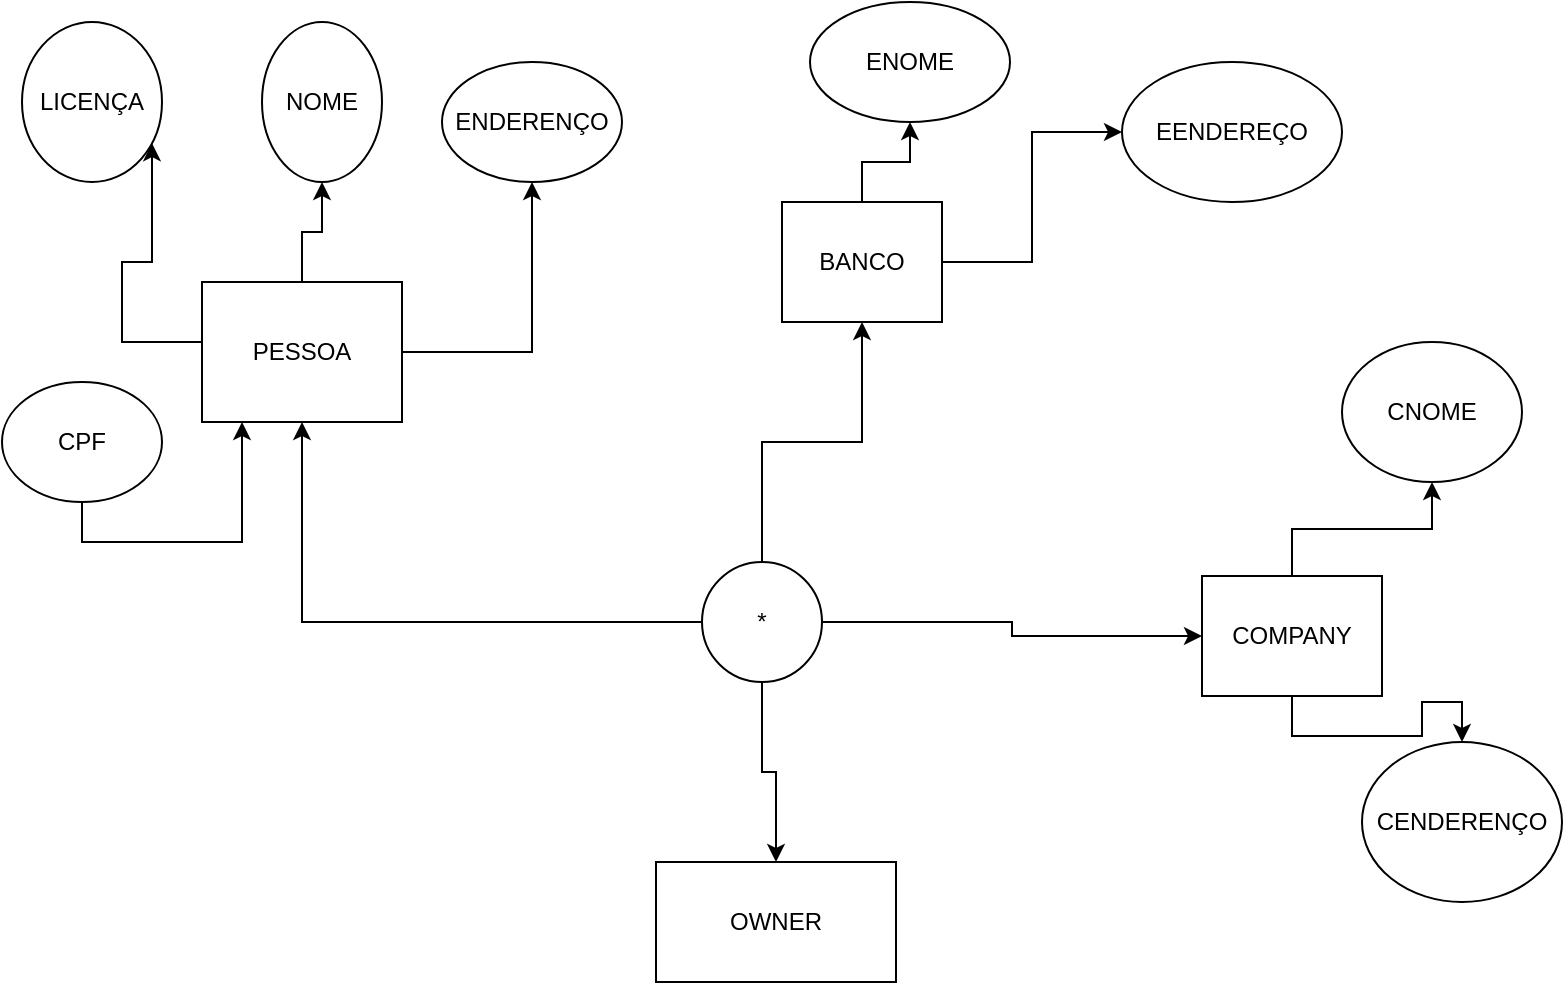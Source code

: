 <mxfile version="24.8.6">
  <diagram name="Página-1" id="PvmUoL0YQl5QAoJYPTls">
    <mxGraphModel dx="1050" dy="522" grid="1" gridSize="10" guides="1" tooltips="1" connect="1" arrows="1" fold="1" page="1" pageScale="1" pageWidth="827" pageHeight="1169" math="0" shadow="0">
      <root>
        <mxCell id="0" />
        <mxCell id="1" parent="0" />
        <mxCell id="Y2uVDxIM86a6LWv00-nF-7" value="" style="edgeStyle=orthogonalEdgeStyle;rounded=0;orthogonalLoop=1;jettySize=auto;html=1;" parent="1" source="Y2uVDxIM86a6LWv00-nF-1" target="Y2uVDxIM86a6LWv00-nF-6" edge="1">
          <mxGeometry relative="1" as="geometry" />
        </mxCell>
        <mxCell id="Y2uVDxIM86a6LWv00-nF-11" value="" style="edgeStyle=orthogonalEdgeStyle;rounded=0;orthogonalLoop=1;jettySize=auto;html=1;" parent="1" source="Y2uVDxIM86a6LWv00-nF-1" target="Y2uVDxIM86a6LWv00-nF-4" edge="1">
          <mxGeometry relative="1" as="geometry">
            <Array as="points">
              <mxPoint x="70" y="180" />
              <mxPoint x="70" y="140" />
              <mxPoint x="85" y="140" />
            </Array>
          </mxGeometry>
        </mxCell>
        <mxCell id="Y2uVDxIM86a6LWv00-nF-16" value="" style="edgeStyle=orthogonalEdgeStyle;rounded=0;orthogonalLoop=1;jettySize=auto;html=1;" parent="1" source="Y2uVDxIM86a6LWv00-nF-1" target="Y2uVDxIM86a6LWv00-nF-3" edge="1">
          <mxGeometry relative="1" as="geometry" />
        </mxCell>
        <mxCell id="Y2uVDxIM86a6LWv00-nF-1" value="PESSOA" style="rounded=0;whiteSpace=wrap;html=1;" parent="1" vertex="1">
          <mxGeometry x="110" y="150" width="100" height="70" as="geometry" />
        </mxCell>
        <mxCell id="Y2uVDxIM86a6LWv00-nF-19" value="" style="edgeStyle=orthogonalEdgeStyle;rounded=0;orthogonalLoop=1;jettySize=auto;html=1;" parent="1" source="Y2uVDxIM86a6LWv00-nF-2" target="Y2uVDxIM86a6LWv00-nF-17" edge="1">
          <mxGeometry relative="1" as="geometry" />
        </mxCell>
        <mxCell id="Y2uVDxIM86a6LWv00-nF-32" value="" style="edgeStyle=orthogonalEdgeStyle;rounded=0;orthogonalLoop=1;jettySize=auto;html=1;" parent="1" source="Y2uVDxIM86a6LWv00-nF-2" target="Y2uVDxIM86a6LWv00-nF-18" edge="1">
          <mxGeometry relative="1" as="geometry" />
        </mxCell>
        <mxCell id="Y2uVDxIM86a6LWv00-nF-2" value="BANCO" style="rounded=0;whiteSpace=wrap;html=1;" parent="1" vertex="1">
          <mxGeometry x="400" y="110" width="80" height="60" as="geometry" />
        </mxCell>
        <mxCell id="Y2uVDxIM86a6LWv00-nF-3" value="NOME" style="ellipse;whiteSpace=wrap;html=1;" parent="1" vertex="1">
          <mxGeometry x="140" y="20" width="60" height="80" as="geometry" />
        </mxCell>
        <mxCell id="Y2uVDxIM86a6LWv00-nF-4" value="LICENÇA" style="ellipse;whiteSpace=wrap;html=1;" parent="1" vertex="1">
          <mxGeometry x="20" y="20" width="70" height="80" as="geometry" />
        </mxCell>
        <mxCell id="Y2uVDxIM86a6LWv00-nF-10" value="" style="edgeStyle=orthogonalEdgeStyle;rounded=0;orthogonalLoop=1;jettySize=auto;html=1;" parent="1" source="Y2uVDxIM86a6LWv00-nF-5" target="Y2uVDxIM86a6LWv00-nF-1" edge="1">
          <mxGeometry relative="1" as="geometry">
            <Array as="points">
              <mxPoint x="130" y="280" />
            </Array>
          </mxGeometry>
        </mxCell>
        <mxCell id="Y2uVDxIM86a6LWv00-nF-5" value="CPF" style="ellipse;whiteSpace=wrap;html=1;" parent="1" vertex="1">
          <mxGeometry x="10" y="200" width="80" height="60" as="geometry" />
        </mxCell>
        <mxCell id="Y2uVDxIM86a6LWv00-nF-6" value="ENDERENÇO" style="ellipse;whiteSpace=wrap;html=1;" parent="1" vertex="1">
          <mxGeometry x="230" y="40" width="90" height="60" as="geometry" />
        </mxCell>
        <mxCell id="Y2uVDxIM86a6LWv00-nF-17" value="ENOME" style="ellipse;whiteSpace=wrap;html=1;" parent="1" vertex="1">
          <mxGeometry x="414" y="10" width="100" height="60" as="geometry" />
        </mxCell>
        <mxCell id="Y2uVDxIM86a6LWv00-nF-18" value="EENDEREÇO" style="ellipse;whiteSpace=wrap;html=1;" parent="1" vertex="1">
          <mxGeometry x="570" y="40" width="110" height="70" as="geometry" />
        </mxCell>
        <mxCell id="Y2uVDxIM86a6LWv00-nF-23" value="" style="edgeStyle=orthogonalEdgeStyle;rounded=0;orthogonalLoop=1;jettySize=auto;html=1;" parent="1" source="Y2uVDxIM86a6LWv00-nF-21" target="Y2uVDxIM86a6LWv00-nF-22" edge="1">
          <mxGeometry relative="1" as="geometry" />
        </mxCell>
        <mxCell id="Y2uVDxIM86a6LWv00-nF-25" value="" style="edgeStyle=orthogonalEdgeStyle;rounded=0;orthogonalLoop=1;jettySize=auto;html=1;" parent="1" source="Y2uVDxIM86a6LWv00-nF-21" target="Y2uVDxIM86a6LWv00-nF-24" edge="1">
          <mxGeometry relative="1" as="geometry" />
        </mxCell>
        <mxCell id="Y2uVDxIM86a6LWv00-nF-21" value="COMPANY" style="rounded=0;whiteSpace=wrap;html=1;" parent="1" vertex="1">
          <mxGeometry x="610" y="297" width="90" height="60" as="geometry" />
        </mxCell>
        <mxCell id="Y2uVDxIM86a6LWv00-nF-22" value="CNOME" style="ellipse;whiteSpace=wrap;html=1;" parent="1" vertex="1">
          <mxGeometry x="680" y="180" width="90" height="70" as="geometry" />
        </mxCell>
        <mxCell id="Y2uVDxIM86a6LWv00-nF-24" value="CENDERENÇO" style="ellipse;whiteSpace=wrap;html=1;" parent="1" vertex="1">
          <mxGeometry x="690" y="380" width="100" height="80" as="geometry" />
        </mxCell>
        <mxCell id="Y2uVDxIM86a6LWv00-nF-26" value="OWNER" style="rounded=0;whiteSpace=wrap;html=1;" parent="1" vertex="1">
          <mxGeometry x="337" y="440" width="120" height="60" as="geometry" />
        </mxCell>
        <mxCell id="Y2uVDxIM86a6LWv00-nF-28" value="" style="edgeStyle=orthogonalEdgeStyle;rounded=0;orthogonalLoop=1;jettySize=auto;html=1;" parent="1" source="Y2uVDxIM86a6LWv00-nF-27" target="Y2uVDxIM86a6LWv00-nF-21" edge="1">
          <mxGeometry relative="1" as="geometry" />
        </mxCell>
        <mxCell id="Y2uVDxIM86a6LWv00-nF-29" value="" style="edgeStyle=orthogonalEdgeStyle;rounded=0;orthogonalLoop=1;jettySize=auto;html=1;" parent="1" source="Y2uVDxIM86a6LWv00-nF-27" target="Y2uVDxIM86a6LWv00-nF-26" edge="1">
          <mxGeometry relative="1" as="geometry" />
        </mxCell>
        <mxCell id="Y2uVDxIM86a6LWv00-nF-30" value="" style="edgeStyle=orthogonalEdgeStyle;rounded=0;orthogonalLoop=1;jettySize=auto;html=1;" parent="1" source="Y2uVDxIM86a6LWv00-nF-27" target="Y2uVDxIM86a6LWv00-nF-1" edge="1">
          <mxGeometry relative="1" as="geometry" />
        </mxCell>
        <mxCell id="Y2uVDxIM86a6LWv00-nF-31" value="" style="edgeStyle=orthogonalEdgeStyle;rounded=0;orthogonalLoop=1;jettySize=auto;html=1;" parent="1" source="Y2uVDxIM86a6LWv00-nF-27" target="Y2uVDxIM86a6LWv00-nF-2" edge="1">
          <mxGeometry relative="1" as="geometry" />
        </mxCell>
        <mxCell id="Y2uVDxIM86a6LWv00-nF-27" value="*" style="ellipse;whiteSpace=wrap;html=1;aspect=fixed;" parent="1" vertex="1">
          <mxGeometry x="360" y="290" width="60" height="60" as="geometry" />
        </mxCell>
      </root>
    </mxGraphModel>
  </diagram>
</mxfile>
